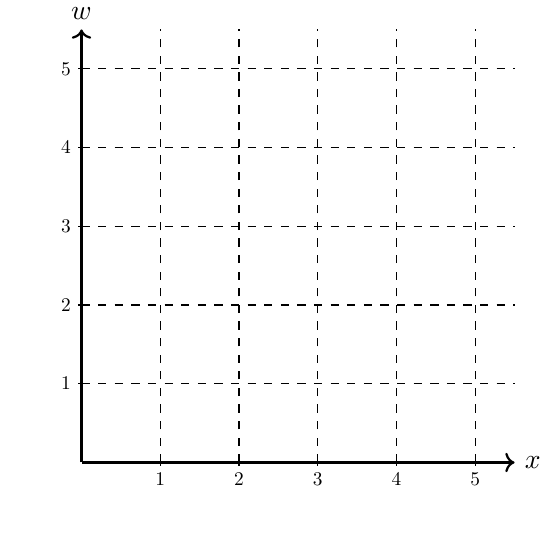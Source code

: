 ﻿\begin{tikzpicture}[scale=1]

\pgfmathsetmacro{\bg}{20};  %angulo entre o espaço S e o espaço S'
\pgfmathsetmacro{\br}{pi * \bg / 180.0};  %\beta em radianos
\pgfmathsetmacro{\cal}{1.0 / sqrt(1.0-\br^2)}; %calibração, obtida supondo x=1 e aplicando a transformada de 
                                                                                   % Lorentz para posição: $x' = \gamma \left( x - \beta w\right)$


\draw[thick, ->] (0,0) -- (5.5,0) node[right] {$x$};
\foreach \x in {1,2,3,4,5} {
    \draw (\x,0.0) -- (\x,-0.05) node[below, scale=0.7] {\x};
}

\draw[thick, ->] (0,0) -- (0,5.5) node[above] {$w$};
\foreach \y in {1,2,3,4,5} {
    \draw (0, \y) -- (-0.05, \y) node[left, scale=0.7] {\y};
}

\foreach \x in {1,2,3,4,5} {
	 \draw[dashed] (\x,0.0) -- (\x,5.5);
	 \draw[dashed] (0.0, \x) -- (5.5, \x);
%    \draw[variable=\t, domain=0:5.5, samples=10, trig format=rad, smooth, dashed] plot ( \xo + \t ,{\yo + \t * tan(\br)} );
}

\end{tikzpicture}